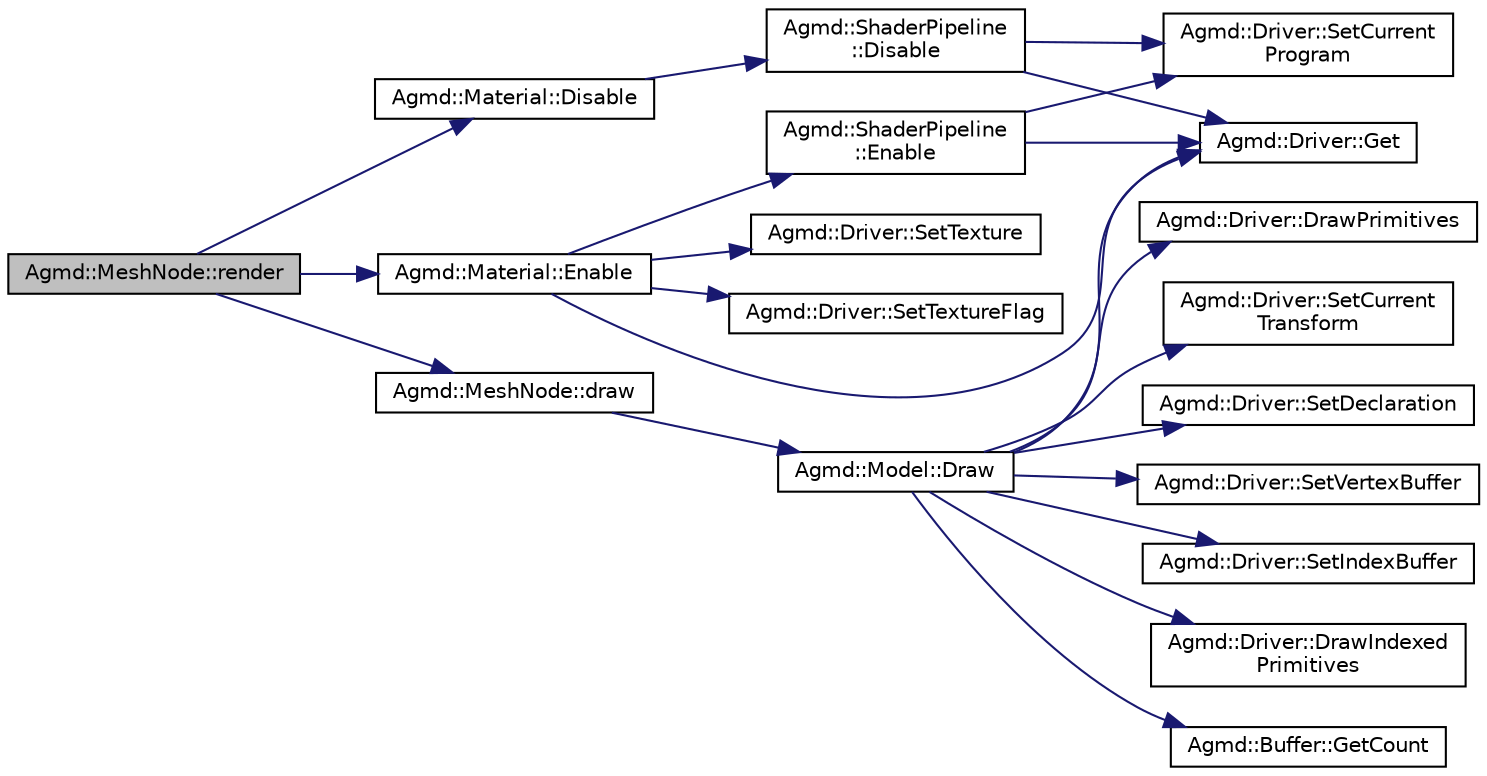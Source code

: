 digraph "Agmd::MeshNode::render"
{
  edge [fontname="Helvetica",fontsize="10",labelfontname="Helvetica",labelfontsize="10"];
  node [fontname="Helvetica",fontsize="10",shape=record];
  rankdir="LR";
  Node1 [label="Agmd::MeshNode::render",height=0.2,width=0.4,color="black", fillcolor="grey75", style="filled" fontcolor="black"];
  Node1 -> Node2 [color="midnightblue",fontsize="10",style="solid"];
  Node2 [label="Agmd::Material::Enable",height=0.2,width=0.4,color="black", fillcolor="white", style="filled",URL="$class_agmd_1_1_material.html#a63fa054123ba837b0945ddafe7a5e868"];
  Node2 -> Node3 [color="midnightblue",fontsize="10",style="solid"];
  Node3 [label="Agmd::Driver::Get",height=0.2,width=0.4,color="black", fillcolor="white", style="filled",URL="$class_agmd_1_1_driver.html#aedf84a4d782cbaad6a5d5eb1fd17b682"];
  Node2 -> Node4 [color="midnightblue",fontsize="10",style="solid"];
  Node4 [label="Agmd::ShaderPipeline\l::Enable",height=0.2,width=0.4,color="black", fillcolor="white", style="filled",URL="$class_agmd_1_1_shader_pipeline.html#a9b2a82ed06dcc68878826d55bfc859c7"];
  Node4 -> Node3 [color="midnightblue",fontsize="10",style="solid"];
  Node4 -> Node5 [color="midnightblue",fontsize="10",style="solid"];
  Node5 [label="Agmd::Driver::SetCurrent\lProgram",height=0.2,width=0.4,color="black", fillcolor="white", style="filled",URL="$class_agmd_1_1_driver.html#ac6d8e0a25e5bac4591731a006338eeb3"];
  Node2 -> Node6 [color="midnightblue",fontsize="10",style="solid"];
  Node6 [label="Agmd::Driver::SetTexture",height=0.2,width=0.4,color="black", fillcolor="white", style="filled",URL="$class_agmd_1_1_driver.html#ae64ea2bdfb1bc1b114184d1135b613ff"];
  Node2 -> Node7 [color="midnightblue",fontsize="10",style="solid"];
  Node7 [label="Agmd::Driver::SetTextureFlag",height=0.2,width=0.4,color="black", fillcolor="white", style="filled",URL="$class_agmd_1_1_driver.html#a77c765bf0e8a52d67fb3d5ab00a9513f"];
  Node1 -> Node8 [color="midnightblue",fontsize="10",style="solid"];
  Node8 [label="Agmd::MeshNode::draw",height=0.2,width=0.4,color="black", fillcolor="white", style="filled",URL="$class_agmd_1_1_mesh_node.html#a8b905212c90d73b820531b36ea9bb0a9"];
  Node8 -> Node9 [color="midnightblue",fontsize="10",style="solid"];
  Node9 [label="Agmd::Model::Draw",height=0.2,width=0.4,color="black", fillcolor="white", style="filled",URL="$class_agmd_1_1_model.html#aa2c55e47471f726d613e421cf549ab0b"];
  Node9 -> Node3 [color="midnightblue",fontsize="10",style="solid"];
  Node9 -> Node10 [color="midnightblue",fontsize="10",style="solid"];
  Node10 [label="Agmd::Driver::SetCurrent\lTransform",height=0.2,width=0.4,color="black", fillcolor="white", style="filled",URL="$class_agmd_1_1_driver.html#a5d026607f63acff5dd9c14cc86ec1142"];
  Node9 -> Node11 [color="midnightblue",fontsize="10",style="solid"];
  Node11 [label="Agmd::Driver::SetDeclaration",height=0.2,width=0.4,color="black", fillcolor="white", style="filled",URL="$class_agmd_1_1_driver.html#a302ea30a784d1eadd3f317f33a86ca71"];
  Node9 -> Node12 [color="midnightblue",fontsize="10",style="solid"];
  Node12 [label="Agmd::Driver::SetVertexBuffer",height=0.2,width=0.4,color="black", fillcolor="white", style="filled",URL="$class_agmd_1_1_driver.html#a8250e4086394f717b67cb38059a8d3fe"];
  Node9 -> Node13 [color="midnightblue",fontsize="10",style="solid"];
  Node13 [label="Agmd::Driver::SetIndexBuffer",height=0.2,width=0.4,color="black", fillcolor="white", style="filled",URL="$class_agmd_1_1_driver.html#a5dccb83b805c97bc4b50c92999055737"];
  Node9 -> Node14 [color="midnightblue",fontsize="10",style="solid"];
  Node14 [label="Agmd::Driver::DrawIndexed\lPrimitives",height=0.2,width=0.4,color="black", fillcolor="white", style="filled",URL="$class_agmd_1_1_driver.html#a602d935335e7601b5fe2b74fe57d3547"];
  Node9 -> Node15 [color="midnightblue",fontsize="10",style="solid"];
  Node15 [label="Agmd::Buffer::GetCount",height=0.2,width=0.4,color="black", fillcolor="white", style="filled",URL="$class_agmd_1_1_buffer.html#aab7650c321616dc6a30cf7469b642222"];
  Node9 -> Node16 [color="midnightblue",fontsize="10",style="solid"];
  Node16 [label="Agmd::Driver::DrawPrimitives",height=0.2,width=0.4,color="black", fillcolor="white", style="filled",URL="$class_agmd_1_1_driver.html#a17c73e5ff37f4da7cb16b63f2d1ffa1c"];
  Node1 -> Node17 [color="midnightblue",fontsize="10",style="solid"];
  Node17 [label="Agmd::Material::Disable",height=0.2,width=0.4,color="black", fillcolor="white", style="filled",URL="$class_agmd_1_1_material.html#afd21325b27cf0c6685a83e12af4e55dd"];
  Node17 -> Node18 [color="midnightblue",fontsize="10",style="solid"];
  Node18 [label="Agmd::ShaderPipeline\l::Disable",height=0.2,width=0.4,color="black", fillcolor="white", style="filled",URL="$class_agmd_1_1_shader_pipeline.html#ad94ea7b2808638aadfa27eefeea89fa6"];
  Node18 -> Node3 [color="midnightblue",fontsize="10",style="solid"];
  Node18 -> Node5 [color="midnightblue",fontsize="10",style="solid"];
}
